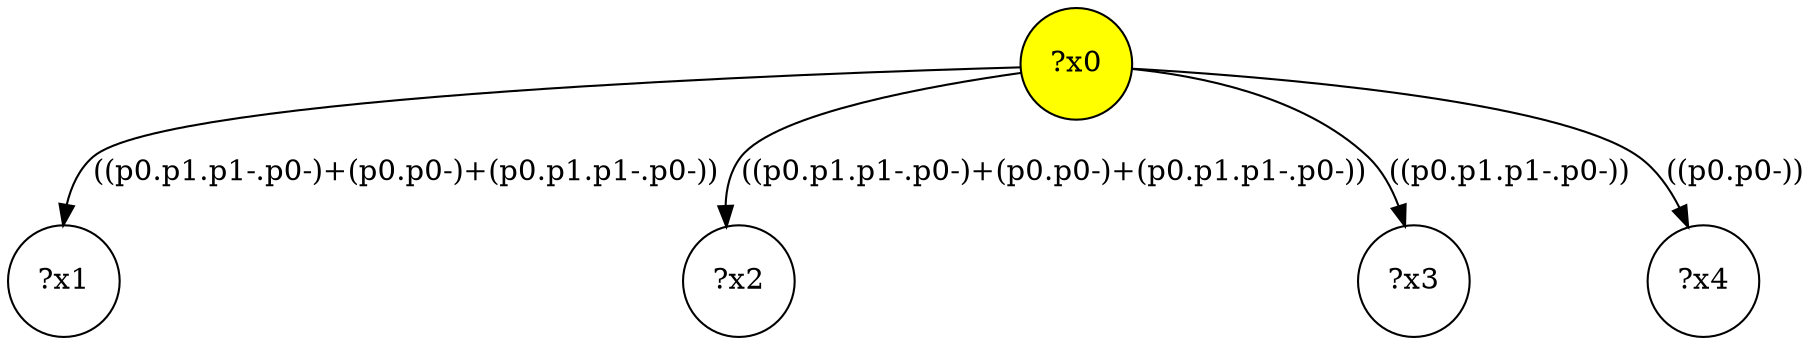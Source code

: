 digraph g {
	x0 [fillcolor="yellow", style="filled," shape=circle, label="?x0"];
	x1 [shape=circle, label="?x1"];
	x0 -> x1 [label="((p0.p1.p1-.p0-)+(p0.p0-)+(p0.p1.p1-.p0-))"];
	x2 [shape=circle, label="?x2"];
	x0 -> x2 [label="((p0.p1.p1-.p0-)+(p0.p0-)+(p0.p1.p1-.p0-))"];
	x3 [shape=circle, label="?x3"];
	x0 -> x3 [label="((p0.p1.p1-.p0-))"];
	x4 [shape=circle, label="?x4"];
	x0 -> x4 [label="((p0.p0-))"];
}
